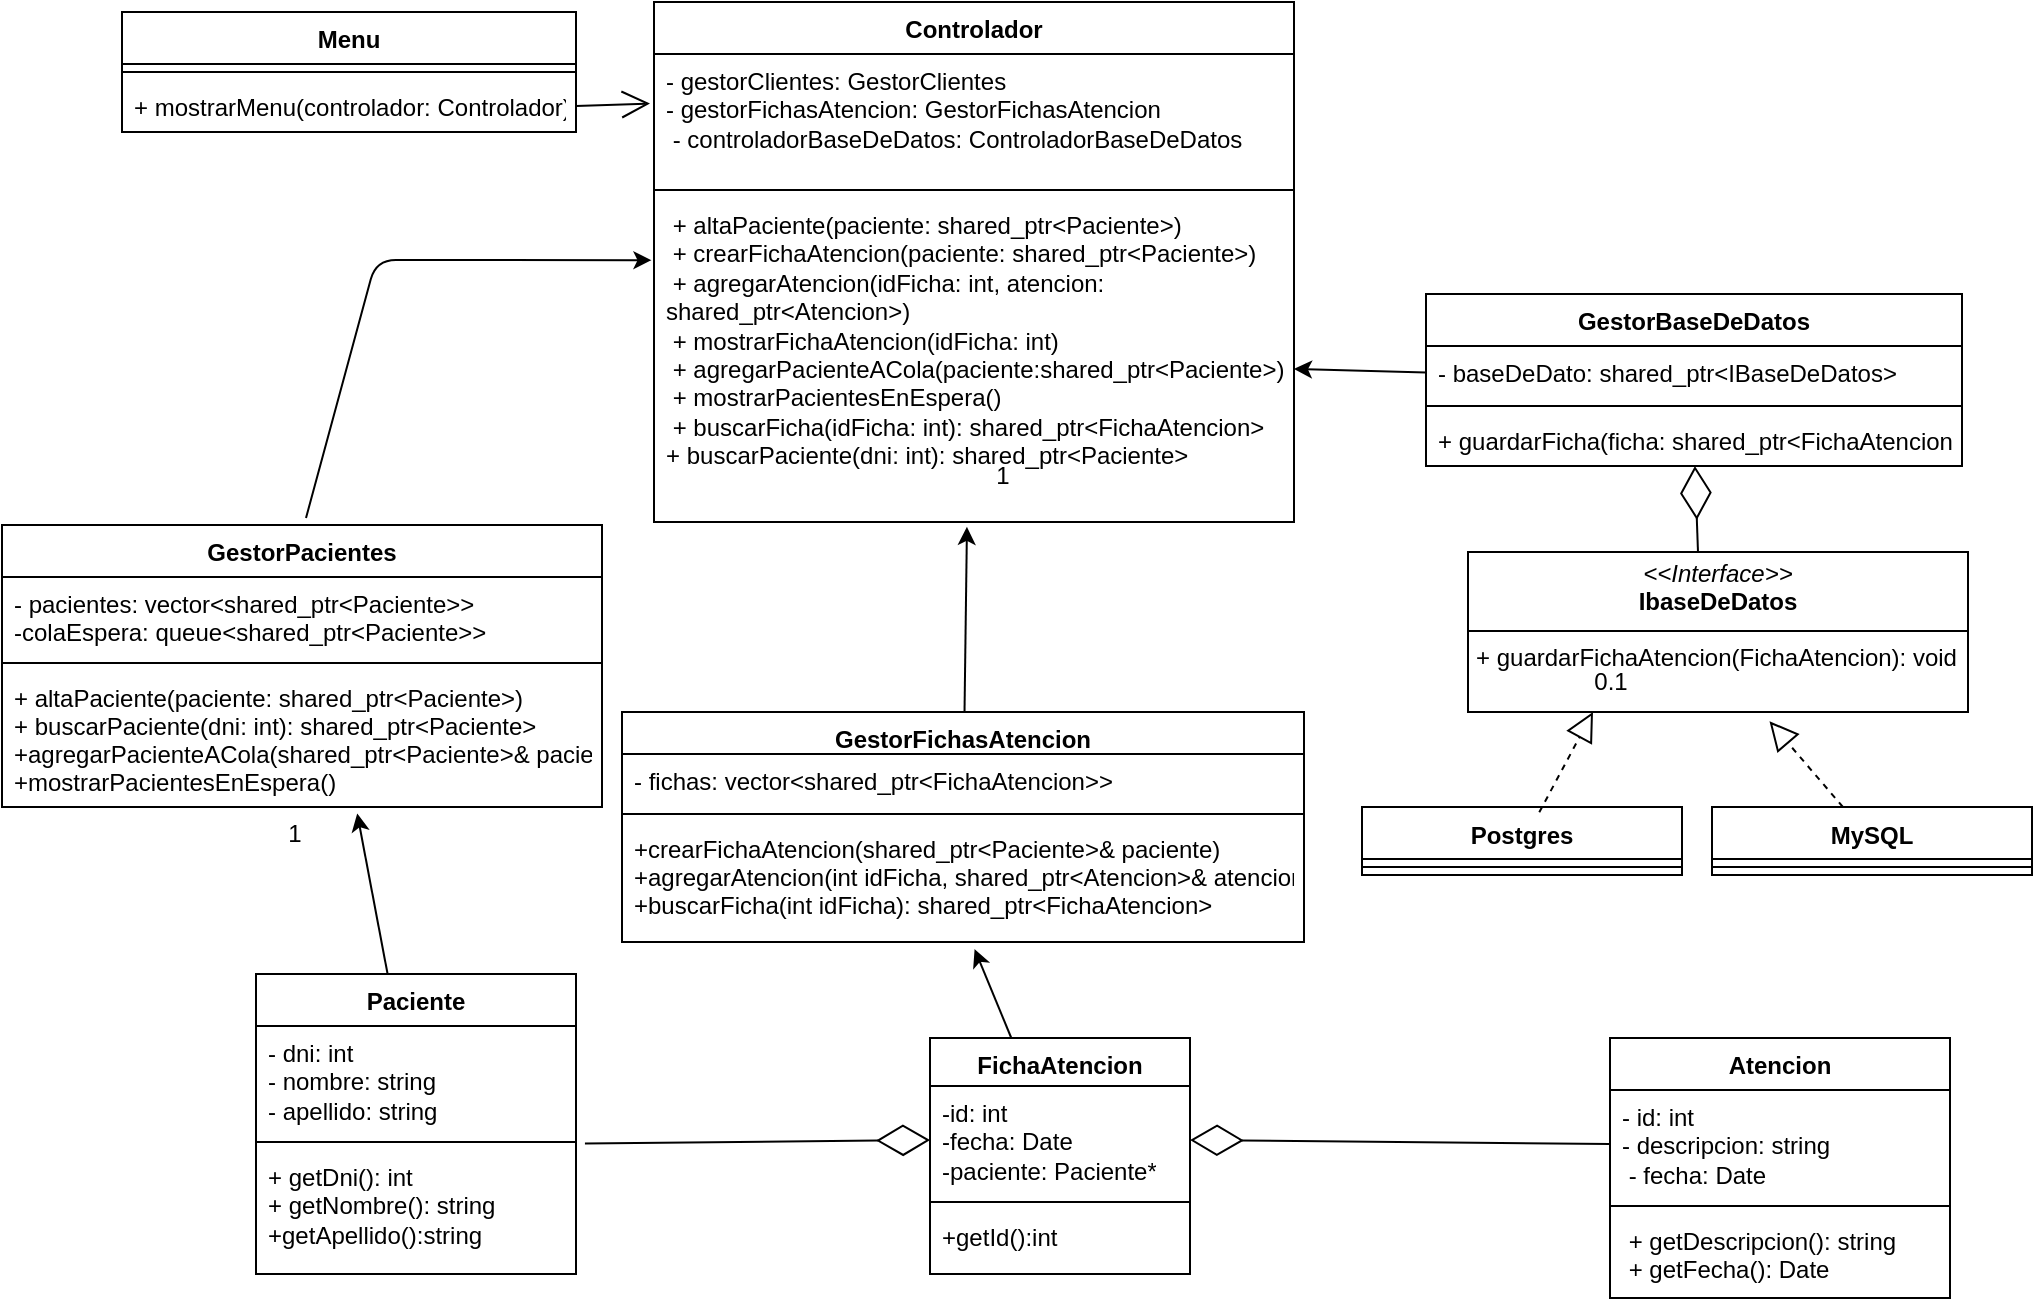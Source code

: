 <mxfile>
    <diagram name="Página-1" id="oac9ZYoKvHlejt8UGOxg">
        <mxGraphModel dx="1891" dy="614" grid="0" gridSize="10" guides="1" tooltips="1" connect="1" arrows="1" fold="1" page="1" pageScale="1" pageWidth="827" pageHeight="1169" background="none" math="0" shadow="0">
            <root>
                <mxCell id="0"/>
                <mxCell id="1" parent="0"/>
                <mxCell id="F8Yq6I3fJM7EIYSystdc-1" value="Controlador" style="swimlane;fontStyle=1;align=center;verticalAlign=top;childLayout=stackLayout;horizontal=1;startSize=26;horizontalStack=0;resizeParent=1;resizeParentMax=0;resizeLast=0;collapsible=1;marginBottom=0;whiteSpace=wrap;html=1;rounded=0;" parent="1" vertex="1">
                    <mxGeometry x="269" y="34" width="320" height="260" as="geometry"/>
                </mxCell>
                <mxCell id="F8Yq6I3fJM7EIYSystdc-2" value="- gestorClientes: GestorClientes&amp;nbsp;&lt;br&gt;- gestorFichasAtencion: GestorFichasAtencion&amp;nbsp;&lt;br&gt;&amp;nbsp;- controladorBaseDeDatos: ControladorBaseDeDatos" style="text;strokeColor=none;fillColor=none;align=left;verticalAlign=top;spacingLeft=4;spacingRight=4;overflow=hidden;rotatable=0;points=[[0,0.5],[1,0.5]];portConstraint=eastwest;whiteSpace=wrap;html=1;rounded=0;" parent="F8Yq6I3fJM7EIYSystdc-1" vertex="1">
                    <mxGeometry y="26" width="320" height="64" as="geometry"/>
                </mxCell>
                <mxCell id="F8Yq6I3fJM7EIYSystdc-3" value="" style="line;strokeWidth=1;fillColor=none;align=left;verticalAlign=middle;spacingTop=-1;spacingLeft=3;spacingRight=3;rotatable=0;labelPosition=right;points=[];portConstraint=eastwest;strokeColor=inherit;rounded=0;" parent="F8Yq6I3fJM7EIYSystdc-1" vertex="1">
                    <mxGeometry y="90" width="320" height="8" as="geometry"/>
                </mxCell>
                <mxCell id="F8Yq6I3fJM7EIYSystdc-4" value="&amp;nbsp;+ altaPaciente(paciente: shared_ptr&amp;lt;Paciente&amp;gt;) &lt;br&gt;&amp;nbsp;+ crearFichaAtencion(paciente: shared_ptr&amp;lt;Paciente&amp;gt;)&amp;nbsp;&lt;br&gt;&amp;nbsp;+ agregarAtencion(idFicha: int, atencion: shared_ptr&amp;lt;Atencion&amp;gt;)&lt;br&gt;&amp;nbsp;+ mostrarFichaAtencion(idFicha: int)&amp;nbsp;&lt;br&gt;&amp;nbsp;+ agregarPacienteACola(paciente:shared_ptr&amp;lt;Paciente&amp;gt;) &lt;br&gt;&amp;nbsp;+ mostrarPacientesEnEspera()&amp;nbsp;&lt;br&gt;&amp;nbsp;+ buscarFicha(idFicha: int): shared_ptr&amp;lt;FichaAtencion&amp;gt;&amp;nbsp; + buscarPaciente(dni: int): shared_ptr&amp;lt;Paciente&amp;gt;" style="text;strokeColor=none;fillColor=none;align=left;verticalAlign=top;spacingLeft=4;spacingRight=4;overflow=hidden;rotatable=0;points=[[0,0.5],[1,0.5]];portConstraint=eastwest;whiteSpace=wrap;html=1;rounded=0;" parent="F8Yq6I3fJM7EIYSystdc-1" vertex="1">
                    <mxGeometry y="98" width="320" height="162" as="geometry"/>
                </mxCell>
                <mxCell id="46" style="edgeStyle=none;html=1;entryX=0.517;entryY=1.059;entryDx=0;entryDy=0;entryPerimeter=0;" edge="1" parent="1" source="F8Yq6I3fJM7EIYSystdc-9" target="13">
                    <mxGeometry relative="1" as="geometry"/>
                </mxCell>
                <mxCell id="F8Yq6I3fJM7EIYSystdc-9" value="FichaAtencion" style="swimlane;fontStyle=1;align=center;verticalAlign=top;childLayout=stackLayout;horizontal=1;startSize=24;horizontalStack=0;resizeParent=1;resizeParentMax=0;resizeLast=0;collapsible=1;marginBottom=0;whiteSpace=wrap;html=1;rounded=0;" parent="1" vertex="1">
                    <mxGeometry x="407" y="552" width="130" height="118" as="geometry"/>
                </mxCell>
                <mxCell id="F8Yq6I3fJM7EIYSystdc-10" value="-id: int&lt;div&gt;-fecha: Date&lt;/div&gt;&lt;div&gt;-paciente: Paciente*&lt;/div&gt;" style="text;strokeColor=none;fillColor=none;align=left;verticalAlign=top;spacingLeft=4;spacingRight=4;overflow=hidden;rotatable=0;points=[[0,0.5],[1,0.5]];portConstraint=eastwest;whiteSpace=wrap;html=1;rounded=0;" parent="F8Yq6I3fJM7EIYSystdc-9" vertex="1">
                    <mxGeometry y="24" width="130" height="54" as="geometry"/>
                </mxCell>
                <mxCell id="F8Yq6I3fJM7EIYSystdc-11" value="" style="line;strokeWidth=1;fillColor=none;align=left;verticalAlign=middle;spacingTop=-1;spacingLeft=3;spacingRight=3;rotatable=0;labelPosition=right;points=[];portConstraint=eastwest;strokeColor=inherit;rounded=0;" parent="F8Yq6I3fJM7EIYSystdc-9" vertex="1">
                    <mxGeometry y="78" width="130" height="8" as="geometry"/>
                </mxCell>
                <mxCell id="F8Yq6I3fJM7EIYSystdc-12" value="+getId():int" style="text;strokeColor=none;fillColor=none;align=left;verticalAlign=top;spacingLeft=4;spacingRight=4;overflow=hidden;rotatable=0;points=[[0,0.5],[1,0.5]];portConstraint=eastwest;whiteSpace=wrap;html=1;rounded=0;" parent="F8Yq6I3fJM7EIYSystdc-9" vertex="1">
                    <mxGeometry y="86" width="130" height="32" as="geometry"/>
                </mxCell>
                <mxCell id="F8Yq6I3fJM7EIYSystdc-13" value="Atencion" style="swimlane;fontStyle=1;align=center;verticalAlign=top;childLayout=stackLayout;horizontal=1;startSize=26;horizontalStack=0;resizeParent=1;resizeParentMax=0;resizeLast=0;collapsible=1;marginBottom=0;whiteSpace=wrap;html=1;rounded=0;" parent="1" vertex="1">
                    <mxGeometry x="747" y="552" width="170" height="130" as="geometry"/>
                </mxCell>
                <mxCell id="F8Yq6I3fJM7EIYSystdc-14" value="- id: int&amp;nbsp;&lt;div&gt;- descripcion: string&amp;nbsp;&lt;/div&gt;&lt;div&gt;&amp;nbsp;- fecha: Date&lt;/div&gt;" style="text;strokeColor=none;fillColor=none;align=left;verticalAlign=top;spacingLeft=4;spacingRight=4;overflow=hidden;rotatable=0;points=[[0,0.5],[1,0.5]];portConstraint=eastwest;whiteSpace=wrap;html=1;rounded=0;" parent="F8Yq6I3fJM7EIYSystdc-13" vertex="1">
                    <mxGeometry y="26" width="170" height="54" as="geometry"/>
                </mxCell>
                <mxCell id="F8Yq6I3fJM7EIYSystdc-15" value="" style="line;strokeWidth=1;fillColor=none;align=left;verticalAlign=middle;spacingTop=-1;spacingLeft=3;spacingRight=3;rotatable=0;labelPosition=right;points=[];portConstraint=eastwest;strokeColor=inherit;rounded=0;" parent="F8Yq6I3fJM7EIYSystdc-13" vertex="1">
                    <mxGeometry y="80" width="170" height="8" as="geometry"/>
                </mxCell>
                <mxCell id="F8Yq6I3fJM7EIYSystdc-16" value="&amp;nbsp;+ getDescripcion(): string&amp;nbsp;&lt;div&gt;&amp;nbsp;+ getFecha(): Date&lt;/div&gt;" style="text;strokeColor=none;fillColor=none;align=left;verticalAlign=top;spacingLeft=4;spacingRight=4;overflow=hidden;rotatable=0;points=[[0,0.5],[1,0.5]];portConstraint=eastwest;whiteSpace=wrap;html=1;rounded=0;" parent="F8Yq6I3fJM7EIYSystdc-13" vertex="1">
                    <mxGeometry y="88" width="170" height="42" as="geometry"/>
                </mxCell>
                <mxCell id="F8Yq6I3fJM7EIYSystdc-17" value="&lt;p style=&quot;margin:0px;margin-top:4px;text-align:center;&quot;&gt;&lt;i&gt;&amp;lt;&amp;lt;Interface&amp;gt;&amp;gt;&lt;/i&gt;&lt;br&gt;&lt;b&gt;IbaseDeDatos&lt;/b&gt;&lt;/p&gt;&lt;hr size=&quot;1&quot; style=&quot;border-style:solid;&quot;&gt;&lt;p style=&quot;margin:0px;margin-left:4px;&quot;&gt;&lt;span style=&quot;background-color: initial;&quot;&gt;+&amp;nbsp;&lt;/span&gt;&lt;span style=&quot;background-color: initial;&quot;&gt;guardarFichaAtencion(FichaAtencion): void&lt;/span&gt;&lt;br&gt;&lt;/p&gt;&lt;p style=&quot;margin:0px;margin-left:4px;&quot;&gt;&lt;br&gt;&lt;/p&gt;" style="verticalAlign=top;align=left;overflow=fill;html=1;whiteSpace=wrap;rounded=0;" parent="1" vertex="1">
                    <mxGeometry x="676" y="309" width="250" height="80" as="geometry"/>
                </mxCell>
                <mxCell id="F8Yq6I3fJM7EIYSystdc-23" value="Postgres" style="swimlane;fontStyle=1;align=center;verticalAlign=top;childLayout=stackLayout;horizontal=1;startSize=26;horizontalStack=0;resizeParent=1;resizeParentMax=0;resizeLast=0;collapsible=1;marginBottom=0;whiteSpace=wrap;html=1;rounded=0;" parent="1" vertex="1">
                    <mxGeometry x="623" y="436.5" width="160" height="34" as="geometry"/>
                </mxCell>
                <mxCell id="F8Yq6I3fJM7EIYSystdc-25" value="" style="line;strokeWidth=1;fillColor=none;align=left;verticalAlign=middle;spacingTop=-1;spacingLeft=3;spacingRight=3;rotatable=0;labelPosition=right;points=[];portConstraint=eastwest;strokeColor=inherit;rounded=0;" parent="F8Yq6I3fJM7EIYSystdc-23" vertex="1">
                    <mxGeometry y="26" width="160" height="8" as="geometry"/>
                </mxCell>
                <mxCell id="F8Yq6I3fJM7EIYSystdc-32" value="" style="endArrow=block;dashed=1;endFill=0;endSize=12;html=1;rounded=0;entryX=0.25;entryY=1;entryDx=0;entryDy=0;exitX=0.554;exitY=0.078;exitDx=0;exitDy=0;exitPerimeter=0;" parent="1" source="F8Yq6I3fJM7EIYSystdc-23" target="F8Yq6I3fJM7EIYSystdc-17" edge="1">
                    <mxGeometry width="160" relative="1" as="geometry">
                        <mxPoint x="260" y="580" as="sourcePoint"/>
                        <mxPoint x="500" y="410" as="targetPoint"/>
                    </mxGeometry>
                </mxCell>
                <mxCell id="F8Yq6I3fJM7EIYSystdc-33" value="" style="endArrow=block;dashed=1;endFill=0;endSize=12;html=1;rounded=0;entryX=0.603;entryY=1.058;entryDx=0;entryDy=0;entryPerimeter=0;" parent="1" source="F8Yq6I3fJM7EIYSystdc-19" target="F8Yq6I3fJM7EIYSystdc-17" edge="1">
                    <mxGeometry width="160" relative="1" as="geometry">
                        <mxPoint x="490" y="580" as="sourcePoint"/>
                        <mxPoint x="500" y="410" as="targetPoint"/>
                    </mxGeometry>
                </mxCell>
                <mxCell id="F8Yq6I3fJM7EIYSystdc-19" value="MySQL" style="swimlane;fontStyle=1;align=center;verticalAlign=top;childLayout=stackLayout;horizontal=1;startSize=26;horizontalStack=0;resizeParent=1;resizeParentMax=0;resizeLast=0;collapsible=1;marginBottom=0;whiteSpace=wrap;html=1;rounded=0;" parent="1" vertex="1">
                    <mxGeometry x="798" y="436.5" width="160" height="34" as="geometry"/>
                </mxCell>
                <mxCell id="F8Yq6I3fJM7EIYSystdc-21" value="" style="line;strokeWidth=1;fillColor=none;align=left;verticalAlign=middle;spacingTop=-1;spacingLeft=3;spacingRight=3;rotatable=0;labelPosition=right;points=[];portConstraint=eastwest;strokeColor=inherit;rounded=0;" parent="F8Yq6I3fJM7EIYSystdc-19" vertex="1">
                    <mxGeometry y="26" width="160" height="8" as="geometry"/>
                </mxCell>
                <mxCell id="F8Yq6I3fJM7EIYSystdc-47" value="0.1" style="text;html=1;align=center;verticalAlign=middle;resizable=0;points=[];autosize=1;strokeColor=none;fillColor=none;rounded=0;" parent="1" vertex="1">
                    <mxGeometry x="727" y="359" width="40" height="30" as="geometry"/>
                </mxCell>
                <mxCell id="2" value="Menu" style="swimlane;fontStyle=1;align=center;verticalAlign=top;childLayout=stackLayout;horizontal=1;startSize=26;horizontalStack=0;resizeParent=1;resizeParentMax=0;resizeLast=0;collapsible=1;marginBottom=0;" parent="1" vertex="1">
                    <mxGeometry x="3" y="39" width="227" height="60" as="geometry"/>
                </mxCell>
                <mxCell id="4" value="" style="line;strokeWidth=1;fillColor=none;align=left;verticalAlign=middle;spacingTop=-1;spacingLeft=3;spacingRight=3;rotatable=0;labelPosition=right;points=[];portConstraint=eastwest;strokeColor=inherit;" parent="2" vertex="1">
                    <mxGeometry y="26" width="227" height="8" as="geometry"/>
                </mxCell>
                <mxCell id="5" value="+ mostrarMenu(controlador: Controlador)" style="text;strokeColor=none;fillColor=none;align=left;verticalAlign=top;spacingLeft=4;spacingRight=4;overflow=hidden;rotatable=0;points=[[0,0.5],[1,0.5]];portConstraint=eastwest;" parent="2" vertex="1">
                    <mxGeometry y="34" width="227" height="26" as="geometry"/>
                </mxCell>
                <mxCell id="6" value="GestorPacientes" style="swimlane;fontStyle=1;align=center;verticalAlign=top;childLayout=stackLayout;horizontal=1;startSize=26;horizontalStack=0;resizeParent=1;resizeParentMax=0;resizeLast=0;collapsible=1;marginBottom=0;" parent="1" vertex="1">
                    <mxGeometry x="-57" y="295.5" width="300" height="141" as="geometry">
                        <mxRectangle x="27" y="312" width="130" height="26" as="alternateBounds"/>
                    </mxGeometry>
                </mxCell>
                <mxCell id="7" value="- pacientes: vector&lt;shared_ptr&lt;Paciente&gt;&gt;&#10;-colaEspera: queue&lt;shared_ptr&lt;Paciente&gt;&gt;&#10;" style="text;strokeColor=none;fillColor=none;align=left;verticalAlign=top;spacingLeft=4;spacingRight=4;overflow=hidden;rotatable=0;points=[[0,0.5],[1,0.5]];portConstraint=eastwest;" parent="6" vertex="1">
                    <mxGeometry y="26" width="300" height="39" as="geometry"/>
                </mxCell>
                <mxCell id="8" value="" style="line;strokeWidth=1;fillColor=none;align=left;verticalAlign=middle;spacingTop=-1;spacingLeft=3;spacingRight=3;rotatable=0;labelPosition=right;points=[];portConstraint=eastwest;strokeColor=inherit;" parent="6" vertex="1">
                    <mxGeometry y="65" width="300" height="8" as="geometry"/>
                </mxCell>
                <mxCell id="9" value="+ altaPaciente(paciente: shared_ptr&lt;Paciente&gt;) &#10;+ buscarPaciente(dni: int): shared_ptr&lt;Paciente&gt;&#10;+agregarPacienteACola(shared_ptr&lt;Paciente&gt;&amp; paciente)&#10;+mostrarPacientesEnEspera()" style="text;strokeColor=none;fillColor=none;align=left;verticalAlign=top;spacingLeft=4;spacingRight=4;overflow=hidden;rotatable=0;points=[[0,0.5],[1,0.5]];portConstraint=eastwest;" parent="6" vertex="1">
                    <mxGeometry y="73" width="300" height="68" as="geometry"/>
                </mxCell>
                <mxCell id="44" style="edgeStyle=none;html=1;" edge="1" parent="1" source="14" target="F8Yq6I3fJM7EIYSystdc-4">
                    <mxGeometry relative="1" as="geometry"/>
                </mxCell>
                <mxCell id="14" value="GestorBaseDeDatos" style="swimlane;fontStyle=1;align=center;verticalAlign=top;childLayout=stackLayout;horizontal=1;startSize=26;horizontalStack=0;resizeParent=1;resizeParentMax=0;resizeLast=0;collapsible=1;marginBottom=0;" parent="1" vertex="1">
                    <mxGeometry x="655" y="180" width="268" height="86" as="geometry">
                        <mxRectangle x="27" y="312" width="130" height="26" as="alternateBounds"/>
                    </mxGeometry>
                </mxCell>
                <mxCell id="15" value=" - baseDeDato: shared_ptr&lt;IBaseDeDatos&gt; " style="text;strokeColor=none;fillColor=none;align=left;verticalAlign=top;spacingLeft=4;spacingRight=4;overflow=hidden;rotatable=0;points=[[0,0.5],[1,0.5]];portConstraint=eastwest;" parent="14" vertex="1">
                    <mxGeometry y="26" width="268" height="26" as="geometry"/>
                </mxCell>
                <mxCell id="16" value="" style="line;strokeWidth=1;fillColor=none;align=left;verticalAlign=middle;spacingTop=-1;spacingLeft=3;spacingRight=3;rotatable=0;labelPosition=right;points=[];portConstraint=eastwest;strokeColor=inherit;" parent="14" vertex="1">
                    <mxGeometry y="52" width="268" height="8" as="geometry"/>
                </mxCell>
                <mxCell id="17" value="+  guardarFicha(ficha: shared_ptr&lt;FichaAtencion&gt;) " style="text;strokeColor=none;fillColor=none;align=left;verticalAlign=top;spacingLeft=4;spacingRight=4;overflow=hidden;rotatable=0;points=[[0,0.5],[1,0.5]];portConstraint=eastwest;" parent="14" vertex="1">
                    <mxGeometry y="60" width="268" height="26" as="geometry"/>
                </mxCell>
                <mxCell id="25" value="" style="endArrow=open;endFill=1;endSize=12;html=1;exitX=1;exitY=0.5;exitDx=0;exitDy=0;entryX=0.733;entryY=0.893;entryDx=0;entryDy=0;entryPerimeter=0;" parent="1" source="5" edge="1">
                    <mxGeometry width="160" relative="1" as="geometry">
                        <mxPoint x="163.64" y="84.778" as="sourcePoint"/>
                        <mxPoint x="266.99" y="84.79" as="targetPoint"/>
                    </mxGeometry>
                </mxCell>
                <mxCell id="42" style="edgeStyle=none;html=1;entryX=-0.004;entryY=0.192;entryDx=0;entryDy=0;entryPerimeter=0;" edge="1" parent="1" target="F8Yq6I3fJM7EIYSystdc-4">
                    <mxGeometry relative="1" as="geometry">
                        <mxPoint x="95" y="292" as="sourcePoint"/>
                        <Array as="points">
                            <mxPoint x="130" y="163"/>
                        </Array>
                    </mxGeometry>
                </mxCell>
                <mxCell id="28" value="1" style="text;html=1;align=center;verticalAlign=middle;resizable=0;points=[];autosize=1;strokeColor=none;fillColor=none;" parent="1" vertex="1">
                    <mxGeometry x="430" y="258" width="25" height="26" as="geometry"/>
                </mxCell>
                <mxCell id="31" value="1" style="text;html=1;align=center;verticalAlign=middle;resizable=0;points=[];autosize=1;strokeColor=none;fillColor=none;" parent="1" vertex="1">
                    <mxGeometry x="76.5" y="436.5" width="25" height="26" as="geometry"/>
                </mxCell>
                <mxCell id="45" style="edgeStyle=none;html=1;entryX=0.592;entryY=1.048;entryDx=0;entryDy=0;entryPerimeter=0;startArrow=none;" edge="1" parent="1" source="F8Yq6I3fJM7EIYSystdc-5" target="9">
                    <mxGeometry relative="1" as="geometry">
                        <mxPoint x="149" y="518" as="sourcePoint"/>
                    </mxGeometry>
                </mxCell>
                <mxCell id="33" value="" style="endArrow=diamondThin;endFill=0;endSize=24;html=1;exitX=0.46;exitY=0;exitDx=0;exitDy=0;exitPerimeter=0;" parent="1" source="F8Yq6I3fJM7EIYSystdc-17" target="17" edge="1">
                    <mxGeometry width="160" relative="1" as="geometry">
                        <mxPoint x="668" y="365" as="sourcePoint"/>
                        <mxPoint x="828" y="365" as="targetPoint"/>
                    </mxGeometry>
                </mxCell>
                <mxCell id="37" value="" style="endArrow=diamondThin;endFill=0;endSize=24;html=1;exitX=0;exitY=0.5;exitDx=0;exitDy=0;entryX=1;entryY=0.5;entryDx=0;entryDy=0;" parent="1" source="F8Yq6I3fJM7EIYSystdc-14" target="F8Yq6I3fJM7EIYSystdc-10" edge="1">
                    <mxGeometry width="160" relative="1" as="geometry">
                        <mxPoint x="515" y="571" as="sourcePoint"/>
                        <mxPoint x="675" y="571" as="targetPoint"/>
                    </mxGeometry>
                </mxCell>
                <mxCell id="43" style="edgeStyle=none;html=1;entryX=0.489;entryY=1.015;entryDx=0;entryDy=0;entryPerimeter=0;" edge="1" parent="1" source="10" target="F8Yq6I3fJM7EIYSystdc-4">
                    <mxGeometry relative="1" as="geometry"/>
                </mxCell>
                <mxCell id="10" value="GestorFichasAtencion" style="swimlane;fontStyle=1;align=center;verticalAlign=top;childLayout=stackLayout;horizontal=1;startSize=21;horizontalStack=0;resizeParent=1;resizeParentMax=0;resizeLast=0;collapsible=1;marginBottom=0;" parent="1" vertex="1">
                    <mxGeometry x="253" y="389" width="341" height="115" as="geometry">
                        <mxRectangle x="27" y="312" width="130" height="26" as="alternateBounds"/>
                    </mxGeometry>
                </mxCell>
                <mxCell id="11" value="- fichas: vector&lt;shared_ptr&lt;FichaAtencion&gt;&gt;" style="text;strokeColor=none;fillColor=none;align=left;verticalAlign=top;spacingLeft=4;spacingRight=4;overflow=hidden;rotatable=0;points=[[0,0.5],[1,0.5]];portConstraint=eastwest;" parent="10" vertex="1">
                    <mxGeometry y="21" width="341" height="26" as="geometry"/>
                </mxCell>
                <mxCell id="12" value="" style="line;strokeWidth=1;fillColor=none;align=left;verticalAlign=middle;spacingTop=-1;spacingLeft=3;spacingRight=3;rotatable=0;labelPosition=right;points=[];portConstraint=eastwest;strokeColor=inherit;" parent="10" vertex="1">
                    <mxGeometry y="47" width="341" height="8" as="geometry"/>
                </mxCell>
                <mxCell id="13" value="+crearFichaAtencion(shared_ptr&lt;Paciente&gt;&amp; paciente)&#10;+agregarAtencion(int idFicha, shared_ptr&lt;Atencion&gt;&amp; atencion)&#10;+buscarFicha(int idFicha): shared_ptr&lt;FichaAtencion&gt;" style="text;strokeColor=none;fillColor=none;align=left;verticalAlign=top;spacingLeft=4;spacingRight=4;overflow=hidden;rotatable=0;points=[[0,0.5],[1,0.5]];portConstraint=eastwest;" parent="10" vertex="1">
                    <mxGeometry y="55" width="341" height="60" as="geometry"/>
                </mxCell>
                <mxCell id="F8Yq6I3fJM7EIYSystdc-5" value="Paciente" style="swimlane;fontStyle=1;align=center;verticalAlign=top;childLayout=stackLayout;horizontal=1;startSize=26;horizontalStack=0;resizeParent=1;resizeParentMax=0;resizeLast=0;collapsible=1;marginBottom=0;whiteSpace=wrap;html=1;rounded=0;" parent="1" vertex="1">
                    <mxGeometry x="70" y="520" width="160" height="150" as="geometry">
                        <mxRectangle x="60" y="350" width="90" height="30" as="alternateBounds"/>
                    </mxGeometry>
                </mxCell>
                <mxCell id="F8Yq6I3fJM7EIYSystdc-6" value="- dni: int&lt;div&gt;- nombre: string&lt;/div&gt;&lt;div&gt;- apellido: string&lt;br&gt;&amp;nbsp; &lt;div&gt;&lt;br&gt;&lt;/div&gt;&lt;/div&gt;" style="text;strokeColor=none;fillColor=none;align=left;verticalAlign=top;spacingLeft=4;spacingRight=4;overflow=hidden;rotatable=0;points=[[0,0.5],[1,0.5]];portConstraint=eastwest;whiteSpace=wrap;html=1;rounded=0;" parent="F8Yq6I3fJM7EIYSystdc-5" vertex="1">
                    <mxGeometry y="26" width="160" height="54" as="geometry"/>
                </mxCell>
                <mxCell id="F8Yq6I3fJM7EIYSystdc-7" value="" style="line;strokeWidth=1;fillColor=none;align=left;verticalAlign=middle;spacingTop=-1;spacingLeft=3;spacingRight=3;rotatable=0;labelPosition=right;points=[];portConstraint=eastwest;strokeColor=inherit;rounded=0;" parent="F8Yq6I3fJM7EIYSystdc-5" vertex="1">
                    <mxGeometry y="80" width="160" height="8" as="geometry"/>
                </mxCell>
                <mxCell id="F8Yq6I3fJM7EIYSystdc-8" value="+ getDni(): int&lt;div&gt;+ getNombre(): string&lt;br&gt;&lt;/div&gt;&lt;div&gt;+getApellido():string&lt;/div&gt;" style="text;strokeColor=none;fillColor=none;align=left;verticalAlign=top;spacingLeft=4;spacingRight=4;overflow=hidden;rotatable=0;points=[[0,0.5],[1,0.5]];portConstraint=eastwest;whiteSpace=wrap;html=1;rounded=0;" parent="F8Yq6I3fJM7EIYSystdc-5" vertex="1">
                    <mxGeometry y="88" width="160" height="62" as="geometry"/>
                </mxCell>
                <mxCell id="52" value="" style="endArrow=diamondThin;endFill=0;endSize=24;html=1;exitX=1.028;exitY=-0.052;exitDx=0;exitDy=0;entryX=0;entryY=0.5;entryDx=0;entryDy=0;exitPerimeter=0;" edge="1" parent="1" source="F8Yq6I3fJM7EIYSystdc-8" target="F8Yq6I3fJM7EIYSystdc-10">
                    <mxGeometry width="160" relative="1" as="geometry">
                        <mxPoint x="188" y="435" as="sourcePoint"/>
                        <mxPoint x="348" y="435" as="targetPoint"/>
                    </mxGeometry>
                </mxCell>
            </root>
        </mxGraphModel>
    </diagram>
</mxfile>